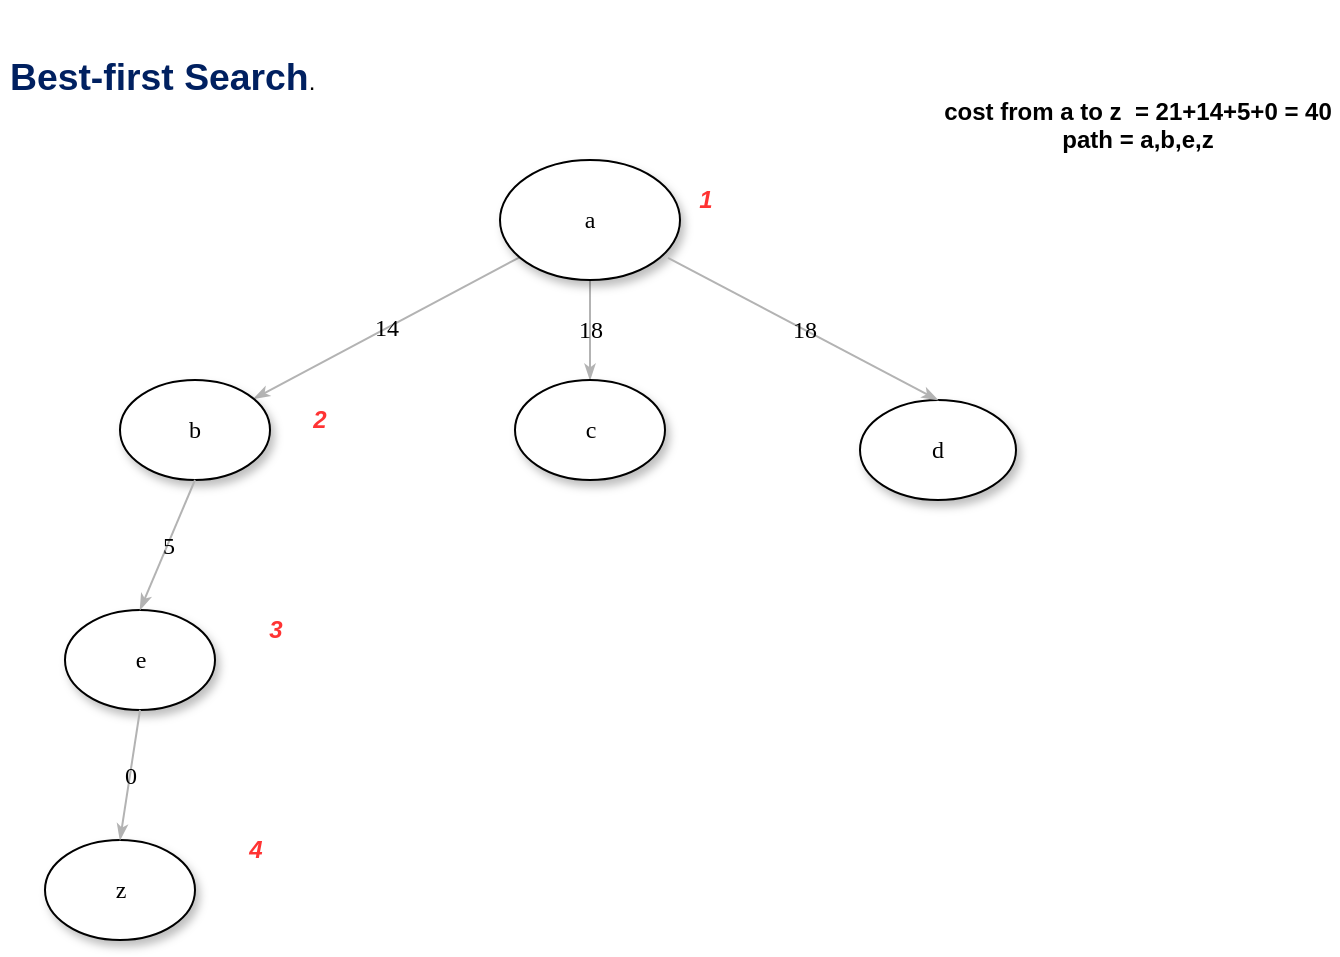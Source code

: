 <mxfile pages="1" version="11.2.7" type="device"><diagram name="Page-1" id="42789a77-a242-8287-6e28-9cd8cfd52e62"><mxGraphModel dx="868" dy="433" grid="1" gridSize="10" guides="1" tooltips="1" connect="1" arrows="1" fold="1" page="1" pageScale="1" pageWidth="1100" pageHeight="850" background="#ffffff" math="0" shadow="0"><root><mxCell id="0"/><mxCell id="1" parent="0"/><mxCell id="1ea317790d2ca983-13" value="14" style="edgeStyle=none;rounded=1;html=1;labelBackgroundColor=none;startArrow=none;startFill=0;startSize=5;endArrow=classicThin;endFill=1;endSize=5;jettySize=auto;orthogonalLoop=1;strokeColor=#B3B3B3;strokeWidth=1;fontFamily=Verdana;fontSize=12;fontColor=#000000;" parent="1" source="1ea317790d2ca983-1" target="1ea317790d2ca983-9" edge="1"><mxGeometry relative="1" as="geometry"/></mxCell><mxCell id="1ea317790d2ca983-14" value="18" style="edgeStyle=none;rounded=1;html=1;labelBackgroundColor=none;startArrow=none;startFill=0;startSize=5;endArrow=classicThin;endFill=1;endSize=5;jettySize=auto;orthogonalLoop=1;strokeColor=#B3B3B3;strokeWidth=1;fontFamily=Verdana;fontSize=12;fontColor=#000000;exitX=0.5;exitY=1;exitDx=0;exitDy=0;" parent="1" source="1ea317790d2ca983-1" target="1ea317790d2ca983-3" edge="1"><mxGeometry relative="1" as="geometry"/></mxCell><mxCell id="1ea317790d2ca983-1" value="a&lt;br&gt;" style="ellipse;whiteSpace=wrap;html=1;rounded=0;shadow=1;comic=0;labelBackgroundColor=none;strokeColor=#000000;strokeWidth=1;fillColor=#FFFFFF;fontFamily=Verdana;fontSize=12;fontColor=#000000;align=center;" parent="1" vertex="1"><mxGeometry x="450" y="80" width="90" height="60" as="geometry"/></mxCell><mxCell id="1ea317790d2ca983-3" value="&lt;span&gt;c&lt;/span&gt;" style="ellipse;whiteSpace=wrap;html=1;rounded=0;shadow=1;comic=0;labelBackgroundColor=none;strokeColor=#000000;strokeWidth=1;fillColor=#FFFFFF;fontFamily=Verdana;fontSize=12;fontColor=#000000;align=center;" parent="1" vertex="1"><mxGeometry x="457.5" y="190" width="75" height="50" as="geometry"/></mxCell><mxCell id="1ea317790d2ca983-9" value="b" style="ellipse;whiteSpace=wrap;html=1;rounded=0;shadow=1;comic=0;labelBackgroundColor=none;strokeColor=#000000;strokeWidth=1;fillColor=#FFFFFF;fontFamily=Verdana;fontSize=12;fontColor=#000000;align=center;" parent="1" vertex="1"><mxGeometry x="260" y="190" width="75" height="50" as="geometry"/></mxCell><mxCell id="1ea317790d2ca983-11" value="&lt;span&gt;d&lt;/span&gt;" style="ellipse;whiteSpace=wrap;html=1;rounded=0;shadow=1;comic=0;labelBackgroundColor=none;strokeColor=#000000;strokeWidth=1;fillColor=#FFFFFF;fontFamily=Verdana;fontSize=12;fontColor=#000000;align=center;" parent="1" vertex="1"><mxGeometry x="630" y="200" width="78" height="50" as="geometry"/></mxCell><mxCell id="u_YWy7u38ENdyj3N-hBp-2" value="&lt;h1&gt;&lt;p class=&quot;MsoListParagraph&quot; style=&quot;text-align: justify ; margin-left: 18pt ; text-indent: -18pt ; line-height: 107%&quot;&gt;&lt;span style=&quot;text-align: left ; font-size: 18.667px&quot;&gt;&lt;font color=&quot;#002060&quot;&gt;Best-first Search&lt;/font&gt;&lt;/span&gt;&lt;span style=&quot;font-size: 12px ; font-weight: normal ; text-align: left&quot;&gt;.&lt;/span&gt;&lt;/p&gt;&lt;/h1&gt;" style="text;html=1;strokeColor=none;fillColor=none;spacing=5;spacingTop=-20;whiteSpace=wrap;overflow=hidden;rounded=0;" parent="1" vertex="1"><mxGeometry x="200" y="10" width="235" height="120" as="geometry"/></mxCell><mxCell id="u_YWy7u38ENdyj3N-hBp-4" value="&lt;b&gt;cost from a to z&amp;nbsp; = 21+14+5+0 = 40&lt;br&gt;path = a,b,e,z&lt;br&gt;&lt;br&gt;&lt;/b&gt;" style="text;html=1;strokeColor=none;fillColor=none;align=center;verticalAlign=middle;whiteSpace=wrap;rounded=0;" parent="1" vertex="1"><mxGeometry x="669" y="50" width="200" height="40" as="geometry"/></mxCell><mxCell id="I6piylwQELselyx_dSUv-1" value="&lt;b&gt;&lt;i&gt;&lt;font color=&quot;#ff3333&quot;&gt;2&lt;/font&gt;&lt;/i&gt;&lt;/b&gt;" style="text;html=1;strokeColor=none;fillColor=none;align=center;verticalAlign=middle;whiteSpace=wrap;rounded=0;" parent="1" vertex="1"><mxGeometry x="340" y="200" width="40" height="20" as="geometry"/></mxCell><mxCell id="MhpwX38btbO-0eaeAgRf-1" value="18" style="edgeStyle=none;rounded=1;html=1;labelBackgroundColor=none;startArrow=none;startFill=0;startSize=5;endArrow=classicThin;endFill=1;endSize=5;jettySize=auto;orthogonalLoop=1;strokeColor=#B3B3B3;strokeWidth=1;fontFamily=Verdana;fontSize=12;fontColor=#000000;exitX=0.65;exitY=1.133;exitDx=0;exitDy=0;exitPerimeter=0;entryX=0.5;entryY=0;entryDx=0;entryDy=0;" edge="1" parent="1" target="1ea317790d2ca983-11"><mxGeometry relative="1" as="geometry"><mxPoint x="534" y="128.99" as="sourcePoint"/><mxPoint x="501.2" y="200.129" as="targetPoint"/></mxGeometry></mxCell><mxCell id="MhpwX38btbO-0eaeAgRf-3" value="e" style="ellipse;whiteSpace=wrap;html=1;rounded=0;shadow=1;comic=0;labelBackgroundColor=none;strokeColor=#000000;strokeWidth=1;fillColor=#FFFFFF;fontFamily=Verdana;fontSize=12;fontColor=#000000;align=center;" vertex="1" parent="1"><mxGeometry x="232.5" y="305" width="75" height="50" as="geometry"/></mxCell><mxCell id="MhpwX38btbO-0eaeAgRf-5" value="5" style="edgeStyle=none;rounded=1;html=1;labelBackgroundColor=none;startArrow=none;startFill=0;startSize=5;endArrow=classicThin;endFill=1;endSize=5;jettySize=auto;orthogonalLoop=1;strokeColor=#B3B3B3;strokeWidth=1;fontFamily=Verdana;fontSize=12;fontColor=#000000;entryX=0.5;entryY=0;entryDx=0;entryDy=0;exitX=0.5;exitY=1;exitDx=0;exitDy=0;" edge="1" parent="1" source="1ea317790d2ca983-9" target="MhpwX38btbO-0eaeAgRf-3"><mxGeometry relative="1" as="geometry"><mxPoint x="469.769" y="138.664" as="sourcePoint"/><mxPoint x="336.79" y="209.389" as="targetPoint"/></mxGeometry></mxCell><mxCell id="MhpwX38btbO-0eaeAgRf-6" value="z" style="ellipse;whiteSpace=wrap;html=1;rounded=0;shadow=1;comic=0;labelBackgroundColor=none;strokeColor=#000000;strokeWidth=1;fillColor=#FFFFFF;fontFamily=Verdana;fontSize=12;fontColor=#000000;align=center;" vertex="1" parent="1"><mxGeometry x="222.5" y="420" width="75" height="50" as="geometry"/></mxCell><mxCell id="MhpwX38btbO-0eaeAgRf-7" value="0" style="edgeStyle=none;rounded=1;html=1;labelBackgroundColor=none;startArrow=none;startFill=0;startSize=5;endArrow=classicThin;endFill=1;endSize=5;jettySize=auto;orthogonalLoop=1;strokeColor=#B3B3B3;strokeWidth=1;fontFamily=Verdana;fontSize=12;fontColor=#000000;entryX=0.5;entryY=0;entryDx=0;entryDy=0;exitX=0.5;exitY=1;exitDx=0;exitDy=0;" edge="1" parent="1" target="MhpwX38btbO-0eaeAgRf-6" source="MhpwX38btbO-0eaeAgRf-3"><mxGeometry relative="1" as="geometry"><mxPoint x="287.5" y="355" as="sourcePoint"/><mxPoint x="326.79" y="324.389" as="targetPoint"/></mxGeometry></mxCell><mxCell id="MhpwX38btbO-0eaeAgRf-8" value="&lt;b&gt;&lt;i&gt;&lt;font color=&quot;#ff3333&quot;&gt;1&lt;/font&gt;&lt;/i&gt;&lt;/b&gt;" style="text;html=1;strokeColor=none;fillColor=none;align=center;verticalAlign=middle;whiteSpace=wrap;rounded=0;" vertex="1" parent="1"><mxGeometry x="532.5" y="90" width="40" height="20" as="geometry"/></mxCell><mxCell id="MhpwX38btbO-0eaeAgRf-9" value="&lt;b&gt;&lt;i&gt;&lt;font color=&quot;#ff3333&quot;&gt;3&lt;/font&gt;&lt;/i&gt;&lt;/b&gt;" style="text;html=1;strokeColor=none;fillColor=none;align=center;verticalAlign=middle;whiteSpace=wrap;rounded=0;" vertex="1" parent="1"><mxGeometry x="317.5" y="305" width="40" height="20" as="geometry"/></mxCell><mxCell id="MhpwX38btbO-0eaeAgRf-10" value="&lt;b&gt;&lt;i&gt;&lt;font color=&quot;#ff3333&quot;&gt;4&lt;/font&gt;&lt;/i&gt;&lt;/b&gt;" style="text;html=1;strokeColor=none;fillColor=none;align=center;verticalAlign=middle;whiteSpace=wrap;rounded=0;" vertex="1" parent="1"><mxGeometry x="307.5" y="415" width="40" height="20" as="geometry"/></mxCell></root></mxGraphModel></diagram></mxfile>